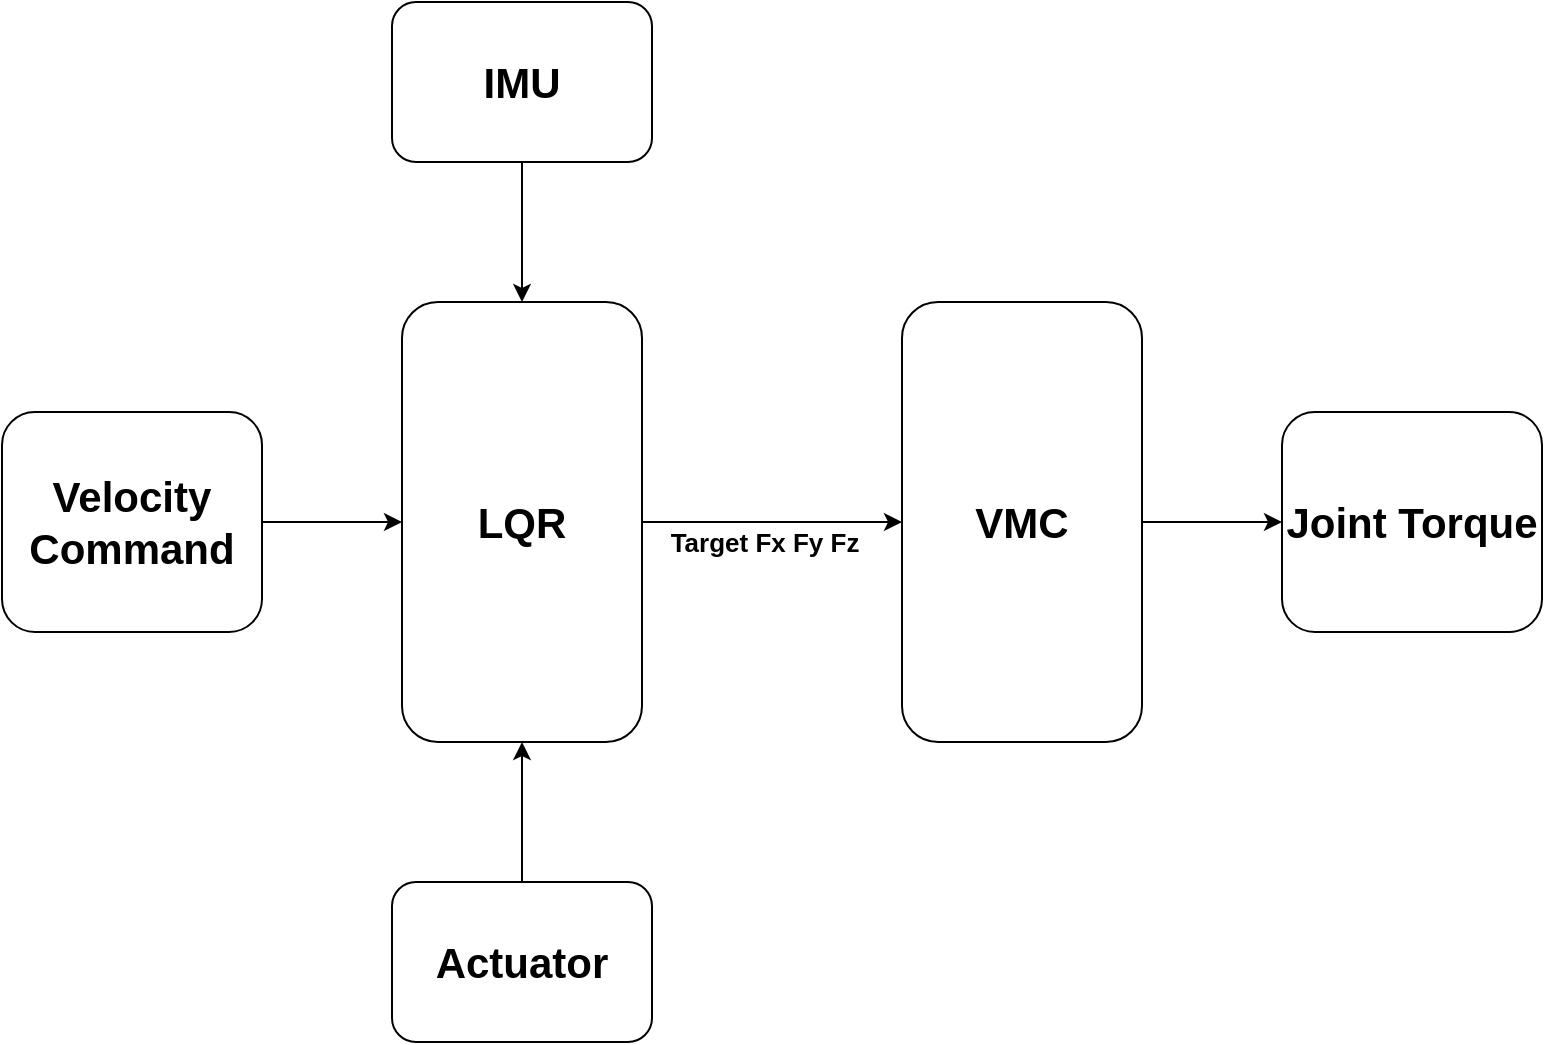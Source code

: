 <mxfile version="21.1.4" type="github">
  <diagram name="Page-1" id="_dUUb8UXCMTl2kKZ3o2k">
    <mxGraphModel dx="758" dy="1155" grid="1" gridSize="10" guides="1" tooltips="1" connect="1" arrows="1" fold="1" page="1" pageScale="1" pageWidth="850" pageHeight="1100" math="0" shadow="0">
      <root>
        <mxCell id="0" />
        <mxCell id="1" parent="0" />
        <mxCell id="5RkyQR9SovFUlX5KzRcC-13" style="edgeStyle=orthogonalEdgeStyle;rounded=0;orthogonalLoop=1;jettySize=auto;html=1;entryX=0;entryY=0.5;entryDx=0;entryDy=0;fontStyle=1" edge="1" parent="1" source="5RkyQR9SovFUlX5KzRcC-1" target="5RkyQR9SovFUlX5KzRcC-2">
          <mxGeometry relative="1" as="geometry" />
        </mxCell>
        <mxCell id="5RkyQR9SovFUlX5KzRcC-14" value="Target Fx Fy Fz" style="edgeLabel;html=1;align=center;verticalAlign=middle;resizable=0;points=[];fontSize=13;fontStyle=1" vertex="1" connectable="0" parent="5RkyQR9SovFUlX5KzRcC-13">
          <mxGeometry x="-0.255" y="-5" relative="1" as="geometry">
            <mxPoint x="12" y="5" as="offset" />
          </mxGeometry>
        </mxCell>
        <mxCell id="5RkyQR9SovFUlX5KzRcC-1" value="LQR" style="rounded=1;whiteSpace=wrap;html=1;fontSize=21;fontStyle=1" vertex="1" parent="1">
          <mxGeometry x="220" y="450" width="120" height="220" as="geometry" />
        </mxCell>
        <mxCell id="5RkyQR9SovFUlX5KzRcC-16" style="edgeStyle=orthogonalEdgeStyle;rounded=0;orthogonalLoop=1;jettySize=auto;html=1;exitX=1;exitY=0.5;exitDx=0;exitDy=0;entryX=0;entryY=0.5;entryDx=0;entryDy=0;" edge="1" parent="1" source="5RkyQR9SovFUlX5KzRcC-2" target="5RkyQR9SovFUlX5KzRcC-15">
          <mxGeometry relative="1" as="geometry" />
        </mxCell>
        <mxCell id="5RkyQR9SovFUlX5KzRcC-2" value="VMC" style="rounded=1;whiteSpace=wrap;html=1;fontSize=21;fontStyle=1" vertex="1" parent="1">
          <mxGeometry x="470" y="450" width="120" height="220" as="geometry" />
        </mxCell>
        <mxCell id="5RkyQR9SovFUlX5KzRcC-8" style="edgeStyle=orthogonalEdgeStyle;rounded=0;orthogonalLoop=1;jettySize=auto;html=1;entryX=0;entryY=0.5;entryDx=0;entryDy=0;fontStyle=1" edge="1" parent="1" source="5RkyQR9SovFUlX5KzRcC-7" target="5RkyQR9SovFUlX5KzRcC-1">
          <mxGeometry relative="1" as="geometry" />
        </mxCell>
        <mxCell id="5RkyQR9SovFUlX5KzRcC-7" value="Velocity Command" style="rounded=1;whiteSpace=wrap;html=1;fontSize=21;fontStyle=1" vertex="1" parent="1">
          <mxGeometry x="20" y="505" width="130" height="110" as="geometry" />
        </mxCell>
        <mxCell id="5RkyQR9SovFUlX5KzRcC-10" style="edgeStyle=orthogonalEdgeStyle;rounded=0;orthogonalLoop=1;jettySize=auto;html=1;entryX=0.5;entryY=0;entryDx=0;entryDy=0;fontStyle=1" edge="1" parent="1" source="5RkyQR9SovFUlX5KzRcC-9" target="5RkyQR9SovFUlX5KzRcC-1">
          <mxGeometry relative="1" as="geometry" />
        </mxCell>
        <mxCell id="5RkyQR9SovFUlX5KzRcC-9" value="IMU" style="rounded=1;whiteSpace=wrap;html=1;fontSize=21;fontStyle=1" vertex="1" parent="1">
          <mxGeometry x="215" y="300" width="130" height="80" as="geometry" />
        </mxCell>
        <mxCell id="5RkyQR9SovFUlX5KzRcC-12" style="edgeStyle=orthogonalEdgeStyle;rounded=0;orthogonalLoop=1;jettySize=auto;html=1;exitX=0.5;exitY=0;exitDx=0;exitDy=0;entryX=0.5;entryY=1;entryDx=0;entryDy=0;fontStyle=1" edge="1" parent="1" source="5RkyQR9SovFUlX5KzRcC-11" target="5RkyQR9SovFUlX5KzRcC-1">
          <mxGeometry relative="1" as="geometry" />
        </mxCell>
        <mxCell id="5RkyQR9SovFUlX5KzRcC-11" value="Actuator" style="rounded=1;whiteSpace=wrap;html=1;fontSize=21;fontStyle=1" vertex="1" parent="1">
          <mxGeometry x="215" y="740" width="130" height="80" as="geometry" />
        </mxCell>
        <mxCell id="5RkyQR9SovFUlX5KzRcC-15" value="Joint Torque" style="rounded=1;whiteSpace=wrap;html=1;fontSize=21;fontStyle=1" vertex="1" parent="1">
          <mxGeometry x="660" y="505" width="130" height="110" as="geometry" />
        </mxCell>
      </root>
    </mxGraphModel>
  </diagram>
</mxfile>
